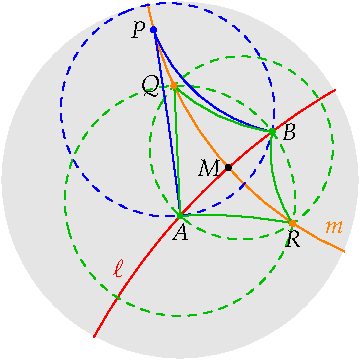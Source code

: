 settings.tex="pdflatex";

texpreamble("\usepackage{amsmath}
\usepackage{amsthm,amssymb}
\usepackage{mathpazo}
\usepackage[svgnames]{xcolor}
");
import graph;

size(180);

path c=unitcircle;

pair cent(pair p, pair q){
	real A[][]={{2p.x,2p.y},{2q.x,2q.y}};
	real[] b={p.x^2+p.y^2+1,q.x^2+q.y^2+1};
	real[] c=solve(A,b);
	return (c[0],c[1]);
	}

real rad(pair p, pair q){
	real l=dot(cent(p,q),cent(p,q));
	return sqrt(l-1);
	}

path circ(pair p, pair q){
	real paral=p.x*q.y-p.y*q.x;
	if(paral==0){return p--q;}
	else{
	return arc(cent(p,q),rad(p,q),min(degrees(p-cent(p,q)),degrees(q-cent(p,q))),max(degrees(p-cent(p,q)),degrees(q-cent(p,q))));
	}
	}

void extcirc(pair p, pair q, pen pen){
	real paral=p.x*q.y-p.y*q.x;
	if(paral==0){draw(unit(p)--(-unit(p)),pen); draw(unit(q)--(-unit(q)),pen);}
	else{
	picture pic;
	draw(pic,shift(cent(p,q))*scale(rad(p,q))*unitcircle,pen);
	clip(pic,unitcircle);
	add(pic);
	}
	}
	

pair f(pair z, pair alp, pair bet=dir(0)){
	pair calp=(alp.x,-alp.y);
	return bet*(z-alp)/(calp*z-1);}

pair ci(real del, real t){
	real r=tanh(del/2);
	return (r*cos(t),r*sin(t));}

path hycirp(pair c, real del){
	pair hycirc(real t){return f(ci(del,t),c);}
	return graph(hycirc,0,2pi,operator..);}
	
real dis(pair p, pair q){
	real x=2*(arclength(p--q))^2/((1-(arclength((0,0)--p))^2)*(1-(arclength((0,0)--q))^2));
	return acosh(1+x);}

filldraw(unitcircle,grey+opacity(0.2),white);

pair P=0.85dir(100);

pair A=(0,-0.2);
pair AA=(0.7,0.4);
//draw(circ(A,AA));
pair[] B=intersectionpoints(hycirp(P,dis(A,P)),circ(A,AA));


//draw(circ(B[0],B[1]),blue);
pair[] Q=intersectionpoints(hycirp(A,dis(A,B[0])),hycirp(B[0],dis(A,B[0])));
pair M=intersectionpoint(circ(Q[0],Q[1]),circ(A,B[0]));


extcirc(A,B[0],red);
extcirc(P,Q[0],orange);

draw(hycirp(A,dis(A,B[0])),heavygreen+dashed);
draw(hycirp(P,dis(A,P)),blue+dashed);
draw(hycirp(B[0],dis(A,B[0])),heavygreen+dashed);


draw(circ(A,P),blue);
draw(circ(B[0],P),blue);
draw(circ(A,Q[0]),heavygreen);
draw(circ(B[0],Q[0]),heavygreen);
draw(circ(A,Q[1]),heavygreen);
draw(circ(B[0],Q[1]),heavygreen);
dot(Label("$P$",black),P,W,blue);
dot(Label("$B$",black),B[0],1.2E,heavygreen);
dot(Label("$A$",black),A,S,heavygreen);
dot(Label("$Q$",black),Q[1],2W,orange);
dot(Label("$R$",black),Q[0],S,orange);
dot(Label("$M$",black),M,W);

label("$\ell$",0.6dir(235),red);
label("$m$",0.9dir(343),orange);


